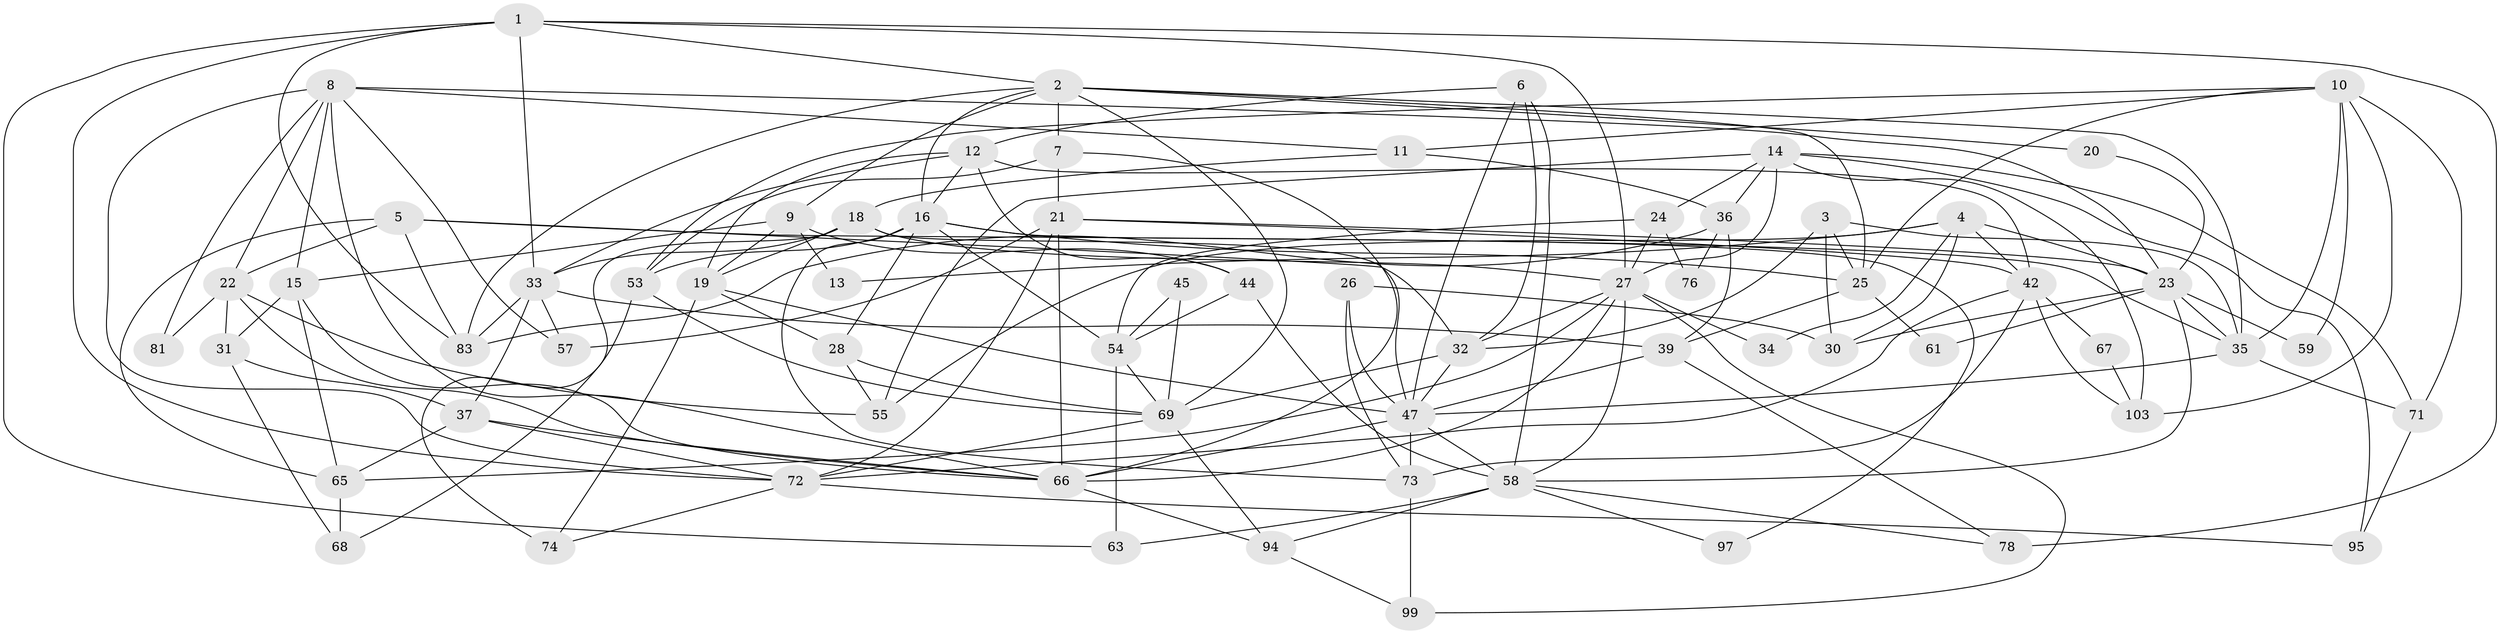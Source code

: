 // original degree distribution, {3: 0.24271844660194175, 5: 0.1941747572815534, 2: 0.1650485436893204, 6: 0.0970873786407767, 4: 0.24271844660194175, 7: 0.04854368932038835, 8: 0.009708737864077669}
// Generated by graph-tools (version 1.1) at 2025/41/03/06/25 10:41:53]
// undirected, 66 vertices, 165 edges
graph export_dot {
graph [start="1"]
  node [color=gray90,style=filled];
  1 [super="+84"];
  2 [super="+52"];
  3 [super="+56"];
  4 [super="+86"];
  5 [super="+79"];
  6;
  7 [super="+98"];
  8 [super="+29"];
  9 [super="+38"];
  10 [super="+43"];
  11 [super="+92"];
  12 [super="+40"];
  13;
  14 [super="+49"];
  15 [super="+50"];
  16 [super="+17"];
  18;
  19 [super="+70"];
  20;
  21 [super="+90"];
  22 [super="+62"];
  23 [super="+64"];
  24 [super="+46"];
  25 [super="+60"];
  26;
  27 [super="+87"];
  28;
  30;
  31 [super="+88"];
  32 [super="+41"];
  33 [super="+82"];
  34;
  35 [super="+85"];
  36;
  37 [super="+91"];
  39 [super="+51"];
  42 [super="+100"];
  44;
  45;
  47 [super="+48"];
  53 [super="+102"];
  54 [super="+96"];
  55;
  57;
  58 [super="+75"];
  59;
  61;
  63;
  65;
  66 [super="+80"];
  67;
  68;
  69 [super="+77"];
  71;
  72 [super="+93"];
  73 [super="+89"];
  74;
  76;
  78;
  81;
  83;
  94 [super="+101"];
  95;
  97;
  99;
  103;
  1 -- 83;
  1 -- 2;
  1 -- 72;
  1 -- 27;
  1 -- 78;
  1 -- 63;
  1 -- 33;
  2 -- 69;
  2 -- 20;
  2 -- 83;
  2 -- 35;
  2 -- 16;
  2 -- 9;
  2 -- 25;
  2 -- 7;
  3 -- 35;
  3 -- 32;
  3 -- 25;
  3 -- 30;
  4 -- 42;
  4 -- 13;
  4 -- 30 [weight=2];
  4 -- 34;
  4 -- 55;
  4 -- 23;
  5 -- 83;
  5 -- 22;
  5 -- 65;
  5 -- 35;
  5 -- 32;
  6 -- 32;
  6 -- 47;
  6 -- 58;
  6 -- 12;
  7 -- 21 [weight=2];
  7 -- 53;
  7 -- 66;
  8 -- 66;
  8 -- 23;
  8 -- 11;
  8 -- 72;
  8 -- 81;
  8 -- 57;
  8 -- 15;
  8 -- 22;
  9 -- 19;
  9 -- 13;
  9 -- 44;
  9 -- 15;
  10 -- 103 [weight=2];
  10 -- 71;
  10 -- 35;
  10 -- 59;
  10 -- 25;
  10 -- 53;
  10 -- 11;
  11 -- 18;
  11 -- 36;
  12 -- 19;
  12 -- 33;
  12 -- 16;
  12 -- 44;
  12 -- 42;
  14 -- 103;
  14 -- 71;
  14 -- 36;
  14 -- 55;
  14 -- 95;
  14 -- 27;
  14 -- 24;
  15 -- 66;
  15 -- 65;
  15 -- 31;
  16 -- 54;
  16 -- 53;
  16 -- 25;
  16 -- 28;
  16 -- 97;
  16 -- 73;
  18 -- 19;
  18 -- 74;
  18 -- 47;
  18 -- 27;
  18 -- 33;
  19 -- 28;
  19 -- 74;
  19 -- 47;
  20 -- 23;
  21 -- 72;
  21 -- 57;
  21 -- 66;
  21 -- 42;
  21 -- 23;
  22 -- 55;
  22 -- 81;
  22 -- 66;
  22 -- 31;
  23 -- 30;
  23 -- 59;
  23 -- 61;
  23 -- 35;
  23 -- 58;
  24 -- 27;
  24 -- 54;
  24 -- 76;
  25 -- 61;
  25 -- 39;
  26 -- 30;
  26 -- 73;
  26 -- 47;
  27 -- 58;
  27 -- 32;
  27 -- 65;
  27 -- 34;
  27 -- 66;
  27 -- 99;
  28 -- 55;
  28 -- 69;
  31 -- 37;
  31 -- 68;
  32 -- 47;
  32 -- 69;
  33 -- 37;
  33 -- 83;
  33 -- 39;
  33 -- 57;
  35 -- 47;
  35 -- 71;
  36 -- 39;
  36 -- 83;
  36 -- 76;
  37 -- 65;
  37 -- 66;
  37 -- 72;
  39 -- 47;
  39 -- 78;
  42 -- 67;
  42 -- 73 [weight=2];
  42 -- 103;
  42 -- 72;
  44 -- 58;
  44 -- 54;
  45 -- 54;
  45 -- 69;
  47 -- 58;
  47 -- 66;
  47 -- 73;
  53 -- 69;
  53 -- 68;
  54 -- 63;
  54 -- 69;
  58 -- 63;
  58 -- 78;
  58 -- 97;
  58 -- 94;
  65 -- 68;
  66 -- 94;
  67 -- 103;
  69 -- 72;
  69 -- 94;
  71 -- 95;
  72 -- 95;
  72 -- 74;
  73 -- 99;
  94 -- 99;
}
